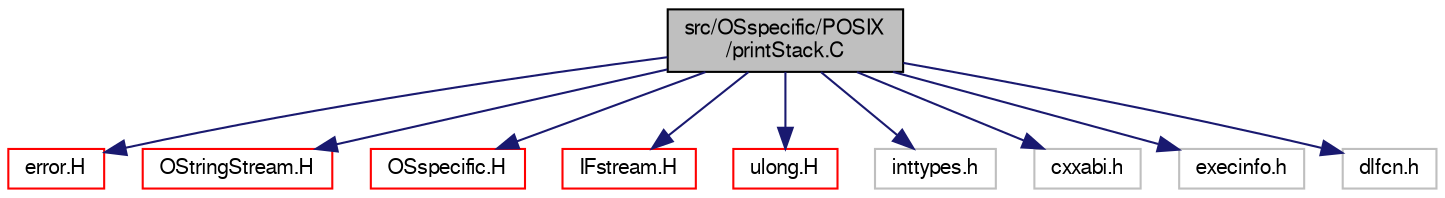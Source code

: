 digraph "src/OSspecific/POSIX/printStack.C"
{
  bgcolor="transparent";
  edge [fontname="FreeSans",fontsize="10",labelfontname="FreeSans",labelfontsize="10"];
  node [fontname="FreeSans",fontsize="10",shape=record];
  Node0 [label="src/OSspecific/POSIX\l/printStack.C",height=0.2,width=0.4,color="black", fillcolor="grey75", style="filled", fontcolor="black"];
  Node0 -> Node1 [color="midnightblue",fontsize="10",style="solid",fontname="FreeSans"];
  Node1 [label="error.H",height=0.2,width=0.4,color="red",URL="$a08924.html"];
  Node0 -> Node38 [color="midnightblue",fontsize="10",style="solid",fontname="FreeSans"];
  Node38 [label="OStringStream.H",height=0.2,width=0.4,color="red",URL="$a09212.html"];
  Node0 -> Node40 [color="midnightblue",fontsize="10",style="solid",fontname="FreeSans"];
  Node40 [label="OSspecific.H",height=0.2,width=0.4,color="red",URL="$a10370.html",tooltip="Functions used by OpenFOAM that are specific to POSIX compliant operating systems and need to be repl..."];
  Node0 -> Node54 [color="midnightblue",fontsize="10",style="solid",fontname="FreeSans"];
  Node54 [label="IFstream.H",height=0.2,width=0.4,color="red",URL="$a09059.html"];
  Node0 -> Node70 [color="midnightblue",fontsize="10",style="solid",fontname="FreeSans"];
  Node70 [label="ulong.H",height=0.2,width=0.4,color="red",URL="$a12413.html",tooltip="System unsigned long. "];
  Node0 -> Node71 [color="midnightblue",fontsize="10",style="solid",fontname="FreeSans"];
  Node71 [label="inttypes.h",height=0.2,width=0.4,color="grey75"];
  Node0 -> Node72 [color="midnightblue",fontsize="10",style="solid",fontname="FreeSans"];
  Node72 [label="cxxabi.h",height=0.2,width=0.4,color="grey75"];
  Node0 -> Node73 [color="midnightblue",fontsize="10",style="solid",fontname="FreeSans"];
  Node73 [label="execinfo.h",height=0.2,width=0.4,color="grey75"];
  Node0 -> Node74 [color="midnightblue",fontsize="10",style="solid",fontname="FreeSans"];
  Node74 [label="dlfcn.h",height=0.2,width=0.4,color="grey75"];
}
